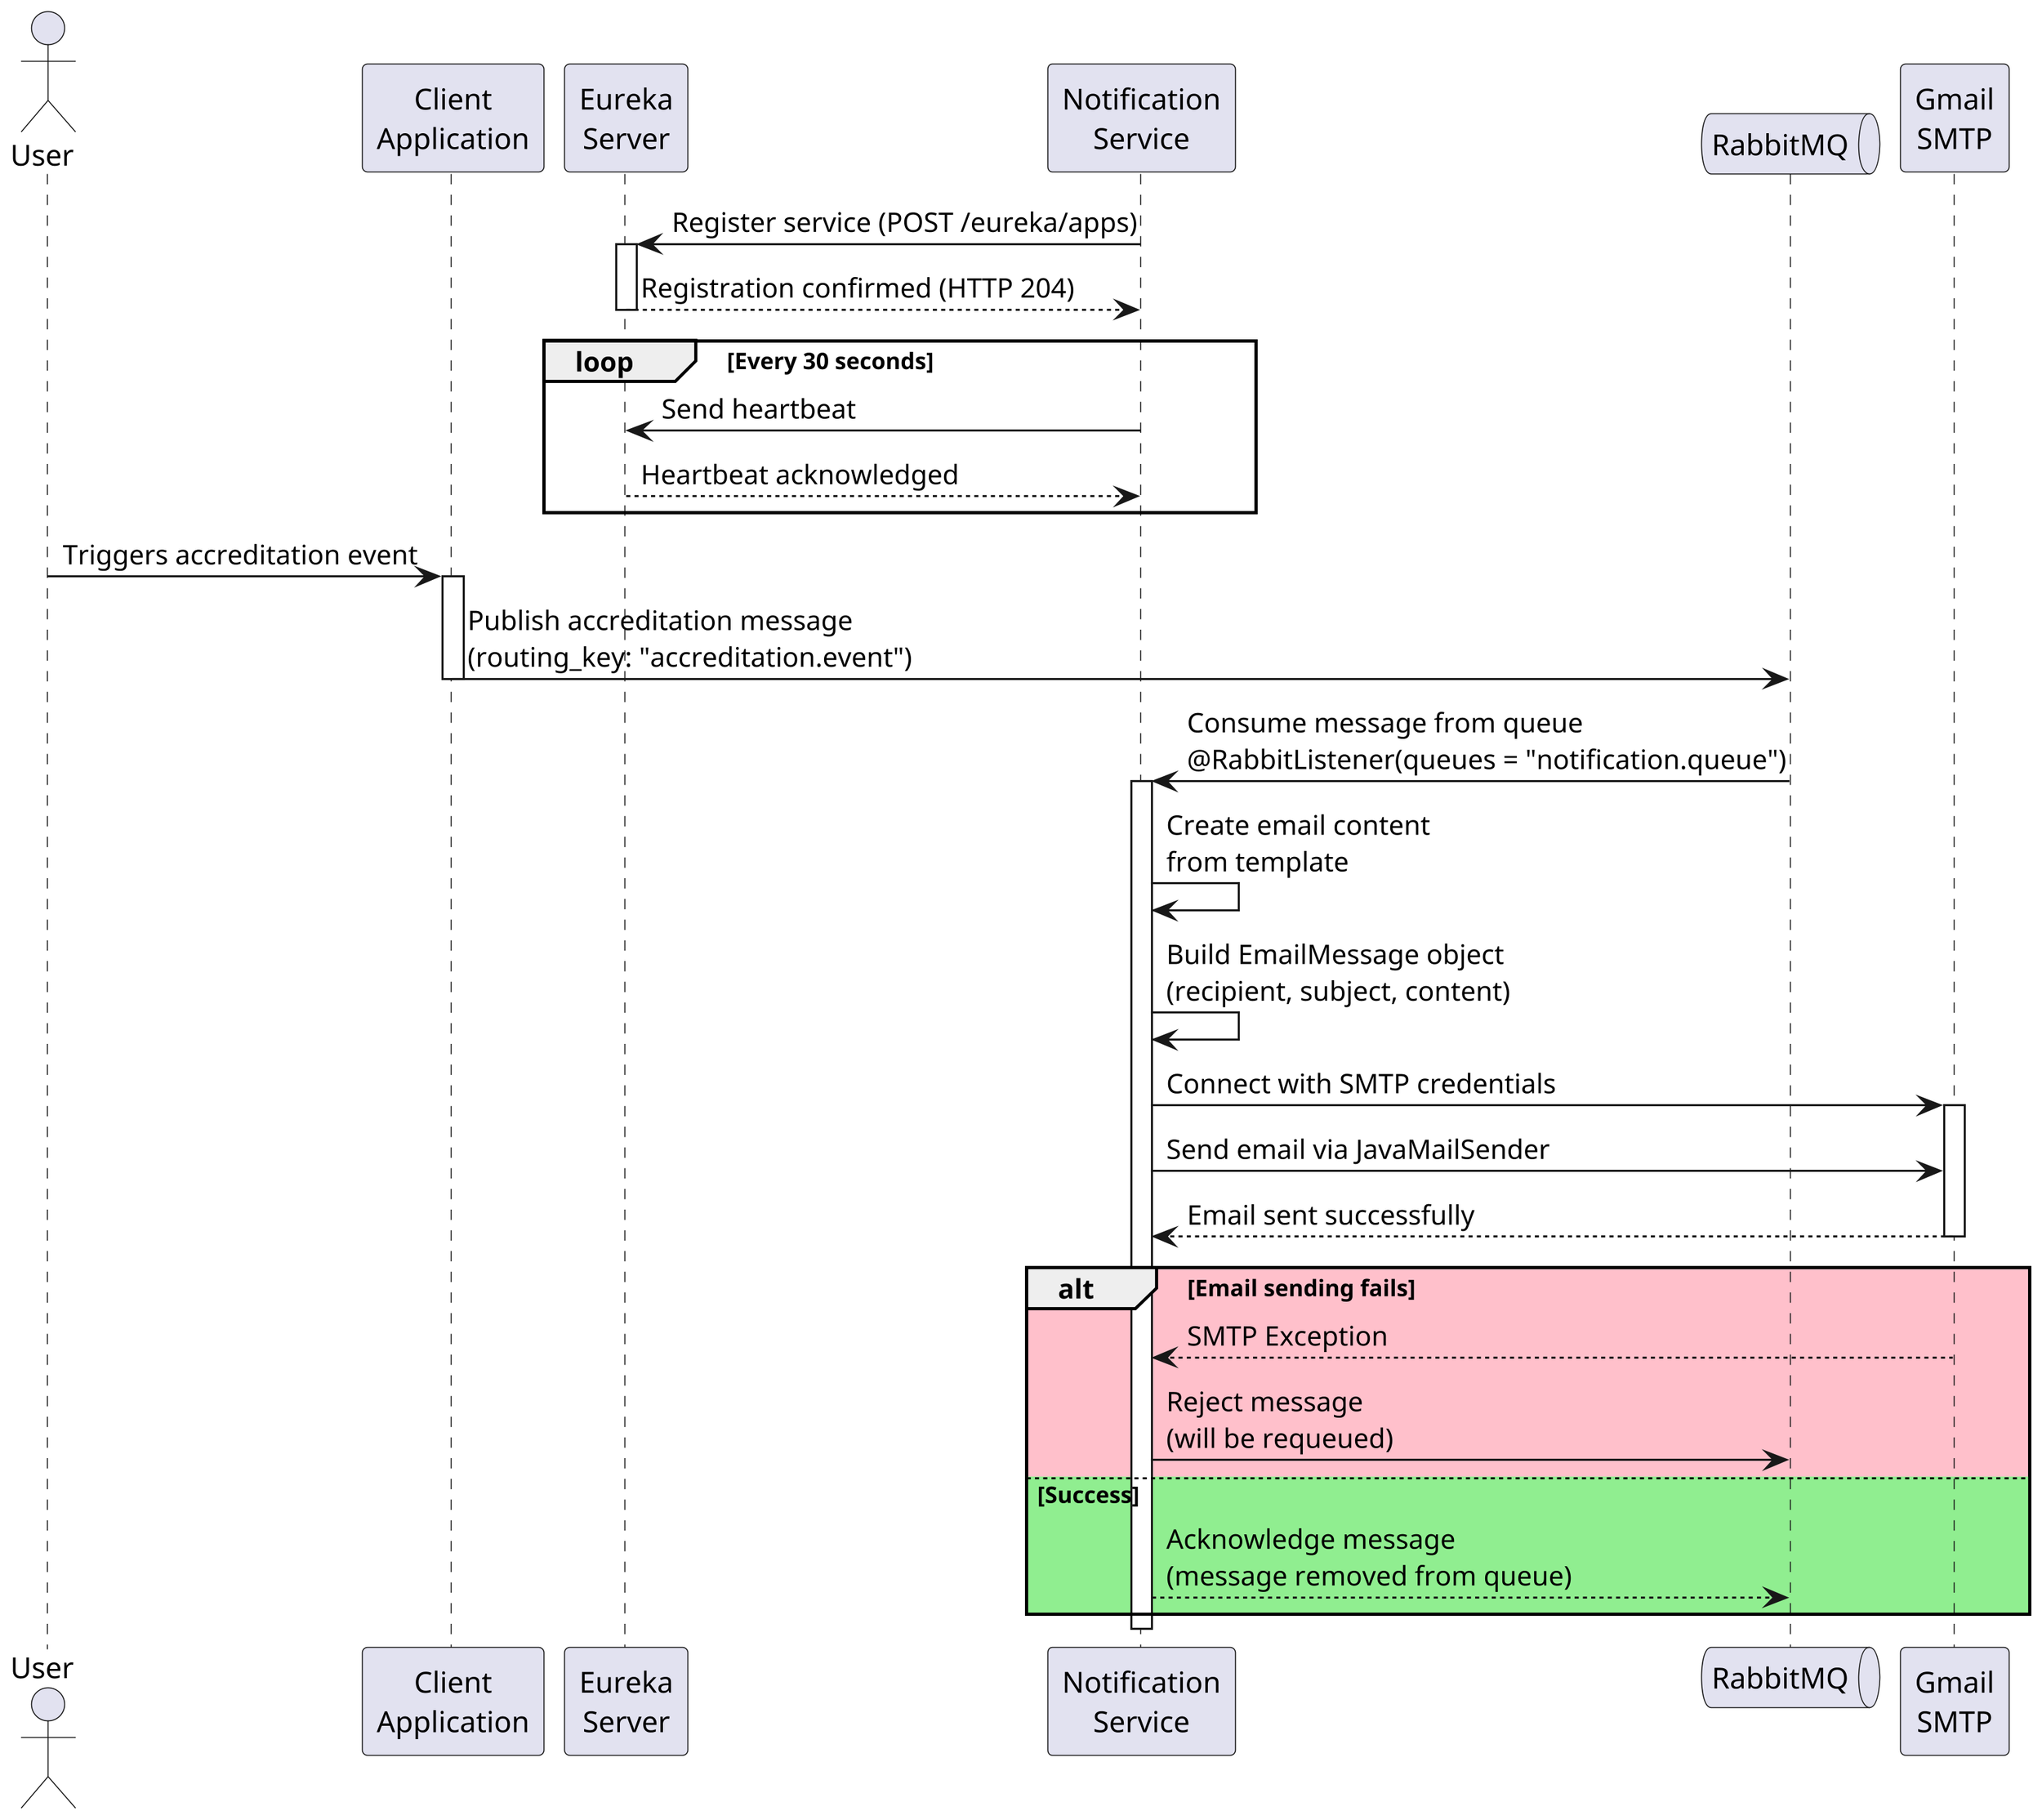 @startuml
skinparam dpi 300
skinparam maxMessageSize 300

actor "User" as user
participant "Client\nApplication" as client
participant "Eureka\nServer" as eureka
participant "Notification\nService" as notif
queue "RabbitMQ" as rabbit
participant "Gmail\nSMTP" as gmail

' Initial setup
notif -> eureka: Register service (POST /eureka/apps)
activate eureka
eureka --> notif: Registration confirmed (HTTP 204)
deactivate eureka

' Heartbeat process
loop Every 30 seconds
    notif -> eureka: Send heartbeat
    eureka --> notif: Heartbeat acknowledged
end

' Message flow
user -> client: Triggers accreditation event
activate client
client -> rabbit: Publish accreditation message\n(routing_key: "accreditation.event")
deactivate client

rabbit -> notif: Consume message from queue\n@RabbitListener(queues = "notification.queue")
activate notif

' Email preparation and sending
notif -> notif: Create email content\nfrom template
notif -> notif: Build EmailMessage object\n(recipient, subject, content)

notif -> gmail: Connect with SMTP credentials
activate gmail
notif -> gmail: Send email via JavaMailSender
gmail --> notif: Email sent successfully
deactivate gmail

' Error handling
alt #pink Email sending fails
    gmail --> notif: SMTP Exception
    notif -> rabbit: Reject message\n(will be requeued)
else #lightgreen Success
    notif --> rabbit: Acknowledge message\n(message removed from queue)
end

deactivate notif

@enduml